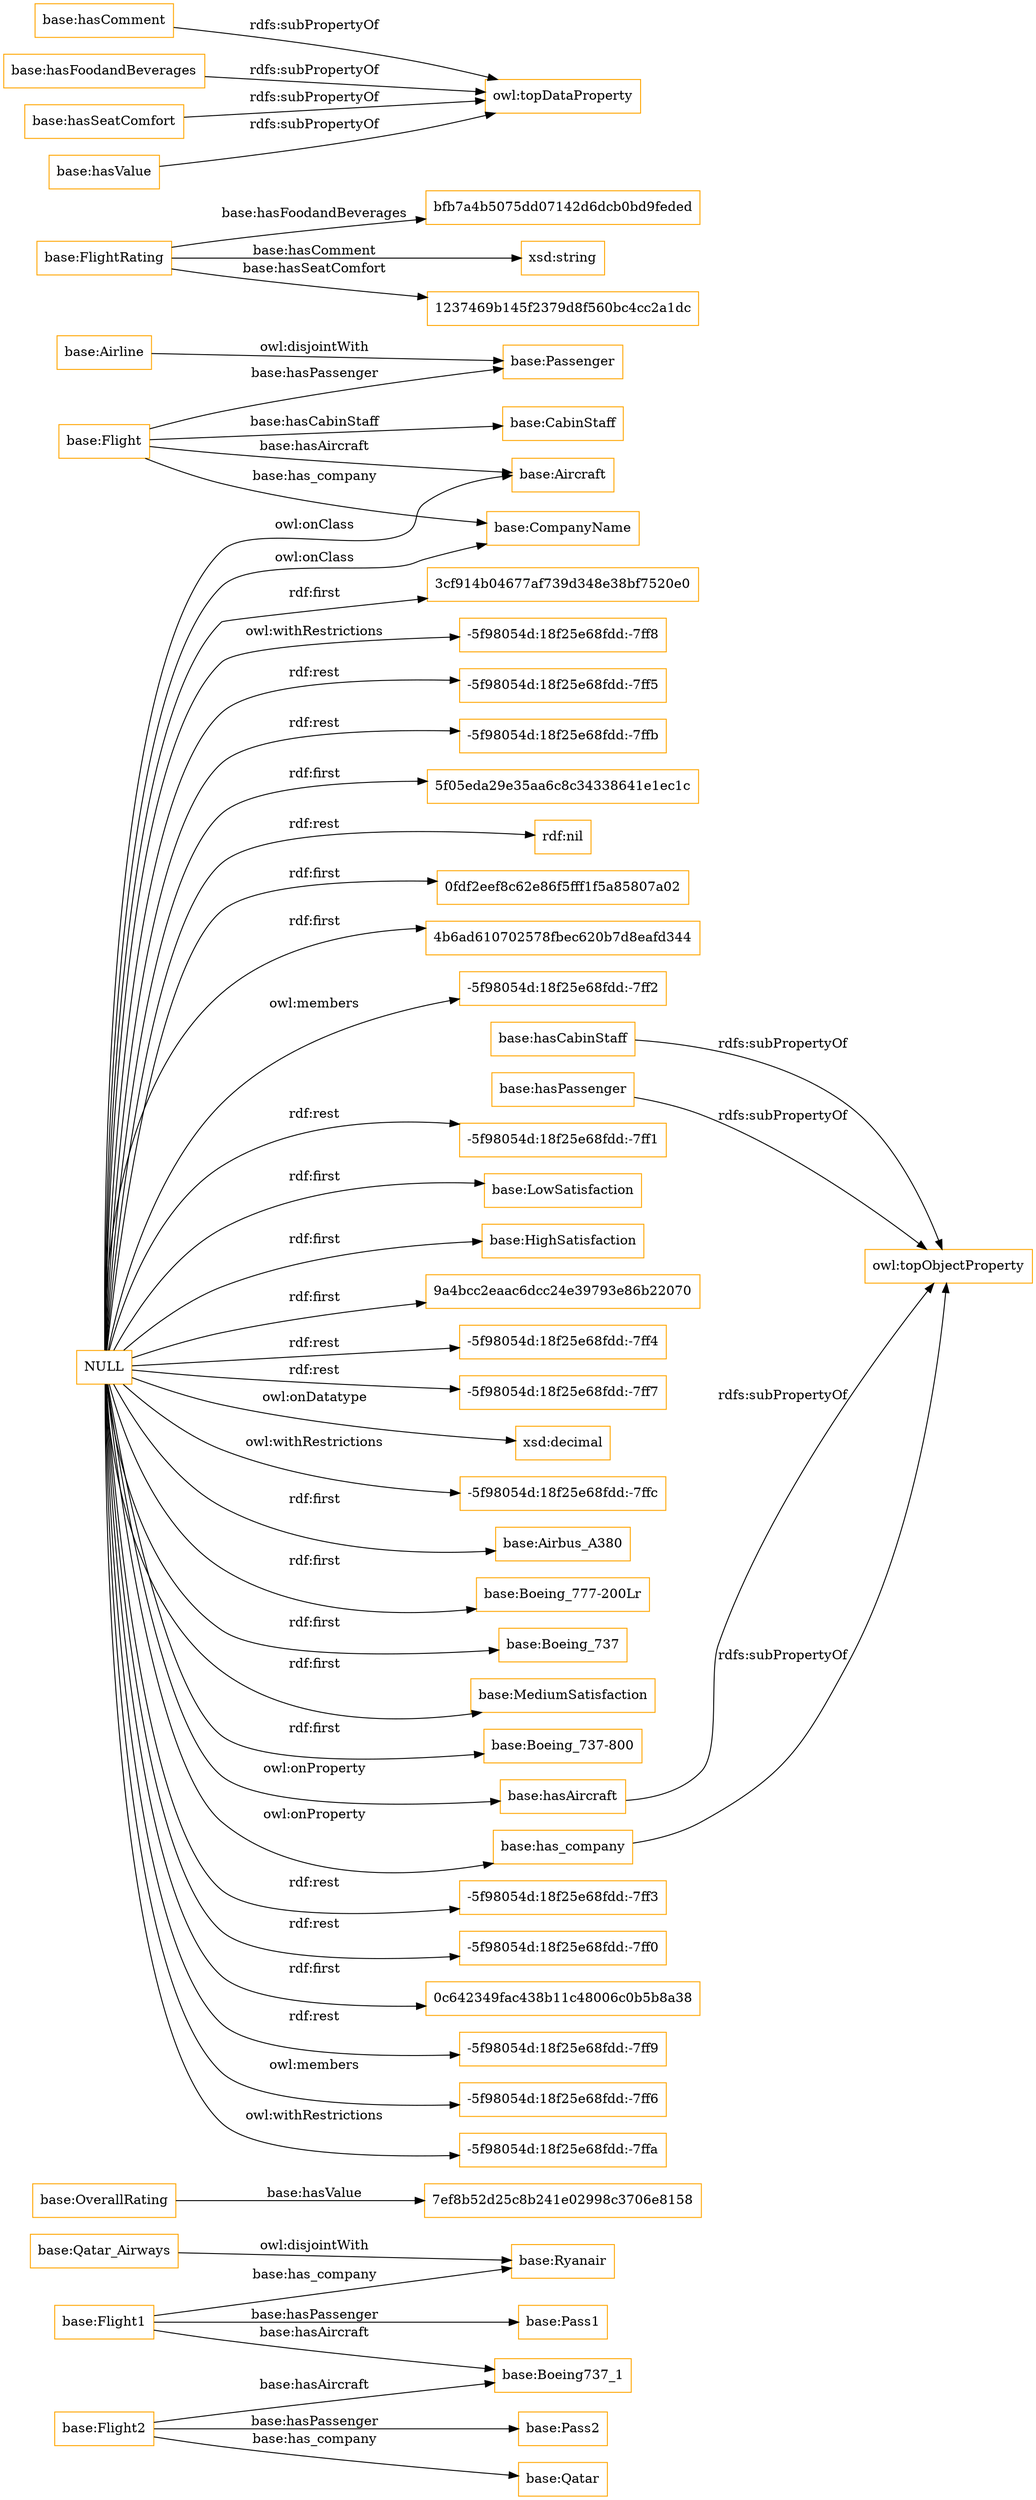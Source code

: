 digraph ar2dtool_diagram { 
rankdir=LR;
size="1501"
node [shape = rectangle, color="orange"]; "base:Qatar_Airways" "base:OverallRating" "base:LowSatisfaction" "base:HighSatisfaction" "base:Aircraft" "base:Flight" "base:CabinStaff" "base:Airline" "base:Airbus_A380" "base:CompanyName" "base:Boeing_777-200Lr" "base:Ryanair" "base:Boeing_737" "base:Passenger" "base:MediumSatisfaction" "base:FlightRating" "base:Boeing_737-800" ; /*classes style*/
	"base:hasComment" -> "owl:topDataProperty" [ label = "rdfs:subPropertyOf" ];
	"base:Flight2" -> "base:Qatar" [ label = "base:has_company" ];
	"base:Flight2" -> "base:Pass2" [ label = "base:hasPassenger" ];
	"base:Flight2" -> "base:Boeing737_1" [ label = "base:hasAircraft" ];
	"base:Qatar_Airways" -> "base:Ryanair" [ label = "owl:disjointWith" ];
	"base:hasAircraft" -> "owl:topObjectProperty" [ label = "rdfs:subPropertyOf" ];
	"base:hasFoodandBeverages" -> "owl:topDataProperty" [ label = "rdfs:subPropertyOf" ];
	"base:Airline" -> "base:Passenger" [ label = "owl:disjointWith" ];
	"base:hasSeatComfort" -> "owl:topDataProperty" [ label = "rdfs:subPropertyOf" ];
	"base:has_company" -> "owl:topObjectProperty" [ label = "rdfs:subPropertyOf" ];
	"base:Flight1" -> "base:Ryanair" [ label = "base:has_company" ];
	"base:Flight1" -> "base:Pass1" [ label = "base:hasPassenger" ];
	"base:Flight1" -> "base:Boeing737_1" [ label = "base:hasAircraft" ];
	"NULL" -> "-5f98054d:18f25e68fdd:-7ff3" [ label = "rdf:rest" ];
	"NULL" -> "-5f98054d:18f25e68fdd:-7ff0" [ label = "rdf:rest" ];
	"NULL" -> "base:LowSatisfaction" [ label = "rdf:first" ];
	"NULL" -> "0c642349fac438b11c48006c0b5b8a38" [ label = "rdf:first" ];
	"NULL" -> "-5f98054d:18f25e68fdd:-7ff9" [ label = "rdf:rest" ];
	"NULL" -> "base:Aircraft" [ label = "owl:onClass" ];
	"NULL" -> "-5f98054d:18f25e68fdd:-7ff6" [ label = "owl:members" ];
	"NULL" -> "-5f98054d:18f25e68fdd:-7ffa" [ label = "owl:withRestrictions" ];
	"NULL" -> "base:has_company" [ label = "owl:onProperty" ];
	"NULL" -> "3cf914b04677af739d348e38bf7520e0" [ label = "rdf:first" ];
	"NULL" -> "-5f98054d:18f25e68fdd:-7ff8" [ label = "owl:withRestrictions" ];
	"NULL" -> "-5f98054d:18f25e68fdd:-7ff5" [ label = "rdf:rest" ];
	"NULL" -> "-5f98054d:18f25e68fdd:-7ffb" [ label = "rdf:rest" ];
	"NULL" -> "base:hasAircraft" [ label = "owl:onProperty" ];
	"NULL" -> "5f05eda29e35aa6c8c34338641e1ec1c" [ label = "rdf:first" ];
	"NULL" -> "rdf:nil" [ label = "rdf:rest" ];
	"NULL" -> "0fdf2eef8c62e86f5fff1f5a85807a02" [ label = "rdf:first" ];
	"NULL" -> "4b6ad610702578fbec620b7d8eafd344" [ label = "rdf:first" ];
	"NULL" -> "base:HighSatisfaction" [ label = "rdf:first" ];
	"NULL" -> "-5f98054d:18f25e68fdd:-7ff2" [ label = "owl:members" ];
	"NULL" -> "-5f98054d:18f25e68fdd:-7ff1" [ label = "rdf:rest" ];
	"NULL" -> "9a4bcc2eaac6dcc24e39793e86b22070" [ label = "rdf:first" ];
	"NULL" -> "-5f98054d:18f25e68fdd:-7ff4" [ label = "rdf:rest" ];
	"NULL" -> "-5f98054d:18f25e68fdd:-7ff7" [ label = "rdf:rest" ];
	"NULL" -> "xsd:decimal" [ label = "owl:onDatatype" ];
	"NULL" -> "base:Airbus_A380" [ label = "rdf:first" ];
	"NULL" -> "base:Boeing_777-200Lr" [ label = "rdf:first" ];
	"NULL" -> "base:MediumSatisfaction" [ label = "rdf:first" ];
	"NULL" -> "-5f98054d:18f25e68fdd:-7ffc" [ label = "owl:withRestrictions" ];
	"NULL" -> "base:Boeing_737" [ label = "rdf:first" ];
	"NULL" -> "base:CompanyName" [ label = "owl:onClass" ];
	"NULL" -> "base:Boeing_737-800" [ label = "rdf:first" ];
	"base:hasCabinStaff" -> "owl:topObjectProperty" [ label = "rdfs:subPropertyOf" ];
	"base:hasPassenger" -> "owl:topObjectProperty" [ label = "rdfs:subPropertyOf" ];
	"base:hasValue" -> "owl:topDataProperty" [ label = "rdfs:subPropertyOf" ];
	"base:FlightRating" -> "bfb7a4b5075dd07142d6dcb0bd9feded" [ label = "base:hasFoodandBeverages" ];
	"base:Flight" -> "base:CompanyName" [ label = "base:has_company" ];
	"base:FlightRating" -> "xsd:string" [ label = "base:hasComment" ];
	"base:FlightRating" -> "1237469b145f2379d8f560bc4cc2a1dc" [ label = "base:hasSeatComfort" ];
	"base:Flight" -> "base:Aircraft" [ label = "base:hasAircraft" ];
	"base:OverallRating" -> "7ef8b52d25c8b241e02998c3706e8158" [ label = "base:hasValue" ];
	"base:Flight" -> "base:Passenger" [ label = "base:hasPassenger" ];
	"base:Flight" -> "base:CabinStaff" [ label = "base:hasCabinStaff" ];

}
